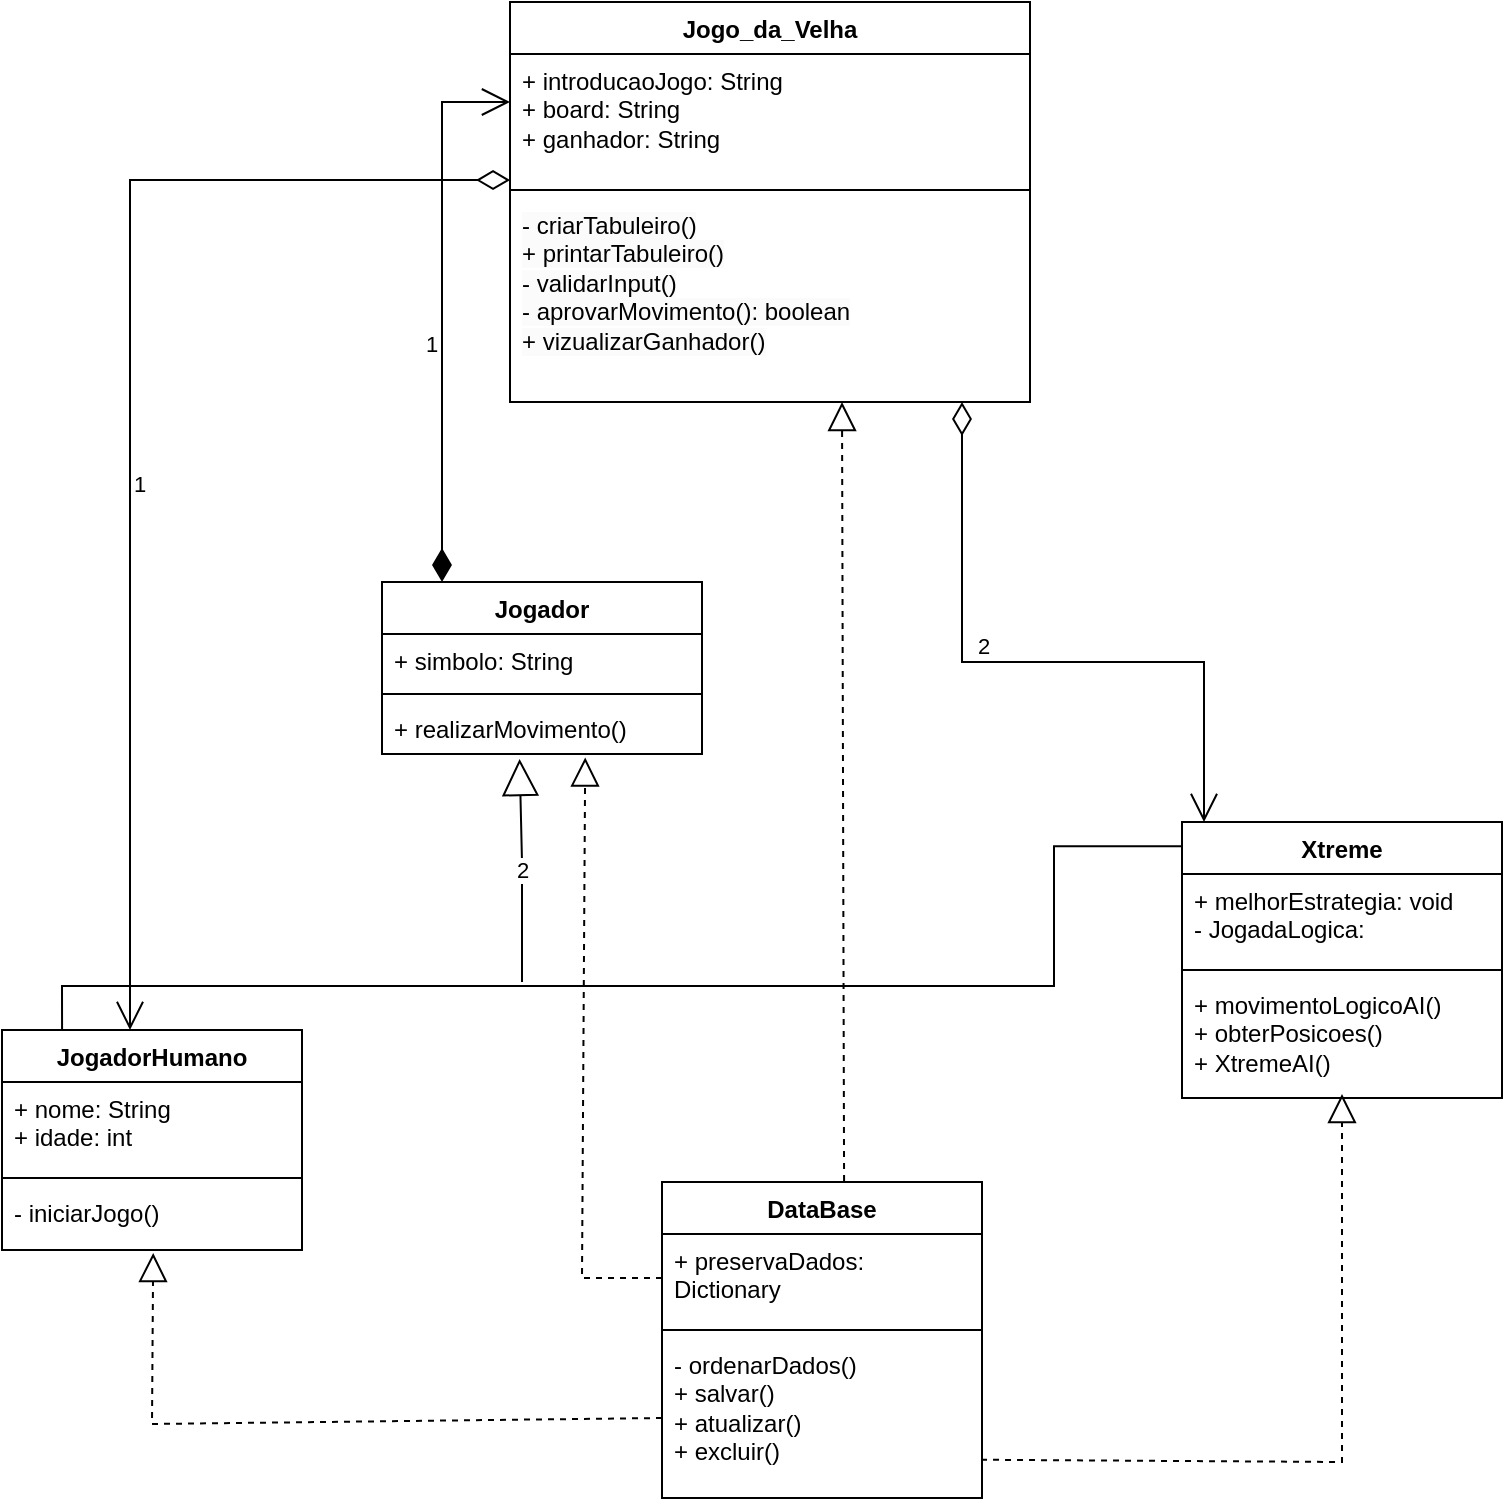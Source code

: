 <mxfile version="22.0.8" type="github">
  <diagram id="C5RBs43oDa-KdzZeNtuy" name="Page-1">
    <mxGraphModel dx="824" dy="438" grid="1" gridSize="10" guides="1" tooltips="1" connect="1" arrows="1" fold="1" page="1" pageScale="1" pageWidth="827" pageHeight="1169" math="0" shadow="0">
      <root>
        <mxCell id="WIyWlLk6GJQsqaUBKTNV-0" />
        <mxCell id="WIyWlLk6GJQsqaUBKTNV-1" parent="WIyWlLk6GJQsqaUBKTNV-0" />
        <mxCell id="xp1IItS3Fl5OiVRxLF02-6" value="JogadorHumano" style="swimlane;fontStyle=1;align=center;verticalAlign=top;childLayout=stackLayout;horizontal=1;startSize=26;horizontalStack=0;resizeParent=1;resizeParentMax=0;resizeLast=0;collapsible=1;marginBottom=0;whiteSpace=wrap;html=1;" parent="WIyWlLk6GJQsqaUBKTNV-1" vertex="1">
          <mxGeometry x="30" y="574" width="150" height="110" as="geometry">
            <mxRectangle x="40" y="220" width="160" height="30" as="alternateBounds" />
          </mxGeometry>
        </mxCell>
        <mxCell id="xp1IItS3Fl5OiVRxLF02-7" value="+ nome: String&lt;br&gt;+ idade: int" style="text;strokeColor=none;fillColor=none;align=left;verticalAlign=top;spacingLeft=4;spacingRight=4;overflow=hidden;rotatable=0;points=[[0,0.5],[1,0.5]];portConstraint=eastwest;whiteSpace=wrap;html=1;" parent="xp1IItS3Fl5OiVRxLF02-6" vertex="1">
          <mxGeometry y="26" width="150" height="44" as="geometry" />
        </mxCell>
        <mxCell id="pOmfXv9Te24kAN78FUxh-3" value="" style="line;strokeWidth=1;fillColor=none;align=left;verticalAlign=middle;spacingTop=-1;spacingLeft=3;spacingRight=3;rotatable=0;labelPosition=right;points=[];portConstraint=eastwest;strokeColor=inherit;" parent="xp1IItS3Fl5OiVRxLF02-6" vertex="1">
          <mxGeometry y="70" width="150" height="8" as="geometry" />
        </mxCell>
        <mxCell id="xp1IItS3Fl5OiVRxLF02-9" value="- iniciarJogo()" style="text;strokeColor=none;fillColor=none;align=left;verticalAlign=top;spacingLeft=4;spacingRight=4;overflow=hidden;rotatable=0;points=[[0,0.5],[1,0.5]];portConstraint=eastwest;whiteSpace=wrap;html=1;" parent="xp1IItS3Fl5OiVRxLF02-6" vertex="1">
          <mxGeometry y="78" width="150" height="32" as="geometry" />
        </mxCell>
        <mxCell id="sRjCVBPb3T5dQX43nlEq-4" value="Jogo_da_Velha" style="swimlane;fontStyle=1;align=center;verticalAlign=top;childLayout=stackLayout;horizontal=1;startSize=26;horizontalStack=0;resizeParent=1;resizeParentMax=0;resizeLast=0;collapsible=1;marginBottom=0;whiteSpace=wrap;html=1;" parent="WIyWlLk6GJQsqaUBKTNV-1" vertex="1">
          <mxGeometry x="284" y="60" width="260" height="200" as="geometry">
            <mxRectangle x="284" y="90" width="130" height="30" as="alternateBounds" />
          </mxGeometry>
        </mxCell>
        <mxCell id="Vnfe225P1apWCNoxONZB-0" value="+ introducaoJogo: String&lt;br&gt;+ board: String&lt;br&gt;+ ganhador: String" style="text;strokeColor=none;fillColor=none;align=left;verticalAlign=top;spacingLeft=4;spacingRight=4;overflow=hidden;rotatable=0;points=[[0,0.5],[1,0.5]];portConstraint=eastwest;whiteSpace=wrap;html=1;" parent="sRjCVBPb3T5dQX43nlEq-4" vertex="1">
          <mxGeometry y="26" width="260" height="64" as="geometry" />
        </mxCell>
        <mxCell id="sRjCVBPb3T5dQX43nlEq-6" value="" style="line;strokeWidth=1;fillColor=none;align=left;verticalAlign=middle;spacingTop=-1;spacingLeft=3;spacingRight=3;rotatable=0;labelPosition=right;points=[];portConstraint=eastwest;strokeColor=inherit;" parent="sRjCVBPb3T5dQX43nlEq-4" vertex="1">
          <mxGeometry y="90" width="260" height="8" as="geometry" />
        </mxCell>
        <mxCell id="sRjCVBPb3T5dQX43nlEq-7" value="&lt;span style=&quot;color: rgb(0, 0, 0); font-family: Helvetica; font-size: 12px; font-style: normal; font-variant-ligatures: normal; font-variant-caps: normal; font-weight: 400; letter-spacing: normal; orphans: 2; text-align: left; text-indent: 0px; text-transform: none; widows: 2; word-spacing: 0px; -webkit-text-stroke-width: 0px; background-color: rgb(251, 251, 251); text-decoration-thickness: initial; text-decoration-style: initial; text-decoration-color: initial; float: none; display: inline !important;&quot;&gt;- criarTabuleiro()&lt;/span&gt;&lt;br style=&quot;border-color: var(--border-color); color: rgb(0, 0, 0); font-family: Helvetica; font-size: 12px; font-style: normal; font-variant-ligatures: normal; font-variant-caps: normal; font-weight: 400; letter-spacing: normal; orphans: 2; text-align: left; text-indent: 0px; text-transform: none; widows: 2; word-spacing: 0px; -webkit-text-stroke-width: 0px; background-color: rgb(251, 251, 251); text-decoration-thickness: initial; text-decoration-style: initial; text-decoration-color: initial;&quot;&gt;&lt;span style=&quot;color: rgb(0, 0, 0); font-family: Helvetica; font-size: 12px; font-style: normal; font-variant-ligatures: normal; font-variant-caps: normal; font-weight: 400; letter-spacing: normal; orphans: 2; text-align: left; text-indent: 0px; text-transform: none; widows: 2; word-spacing: 0px; -webkit-text-stroke-width: 0px; background-color: rgb(251, 251, 251); text-decoration-thickness: initial; text-decoration-style: initial; text-decoration-color: initial; float: none; display: inline !important;&quot;&gt;+ printarTabuleiro()&lt;br&gt;- validarInput()&lt;br&gt;- aprovarMovimento(): boolean&lt;br&gt;+ vizualizarGanhador()&lt;br&gt;&lt;/span&gt;" style="text;strokeColor=none;fillColor=none;align=left;verticalAlign=top;spacingLeft=4;spacingRight=4;overflow=hidden;rotatable=0;points=[[0,0.5],[1,0.5]];portConstraint=eastwest;whiteSpace=wrap;html=1;" parent="sRjCVBPb3T5dQX43nlEq-4" vertex="1">
          <mxGeometry y="98" width="260" height="102" as="geometry" />
        </mxCell>
        <mxCell id="sRjCVBPb3T5dQX43nlEq-8" value="DataBase" style="swimlane;fontStyle=1;align=center;verticalAlign=top;childLayout=stackLayout;horizontal=1;startSize=26;horizontalStack=0;resizeParent=1;resizeParentMax=0;resizeLast=0;collapsible=1;marginBottom=0;whiteSpace=wrap;html=1;" parent="WIyWlLk6GJQsqaUBKTNV-1" vertex="1">
          <mxGeometry x="360" y="650" width="160" height="158" as="geometry">
            <mxRectangle x="170" y="430" width="100" height="30" as="alternateBounds" />
          </mxGeometry>
        </mxCell>
        <mxCell id="sRjCVBPb3T5dQX43nlEq-9" value="+ preservaDados: Dictionary" style="text;strokeColor=none;fillColor=none;align=left;verticalAlign=top;spacingLeft=4;spacingRight=4;overflow=hidden;rotatable=0;points=[[0,0.5],[1,0.5]];portConstraint=eastwest;whiteSpace=wrap;html=1;" parent="sRjCVBPb3T5dQX43nlEq-8" vertex="1">
          <mxGeometry y="26" width="160" height="44" as="geometry" />
        </mxCell>
        <mxCell id="sRjCVBPb3T5dQX43nlEq-10" value="" style="line;strokeWidth=1;fillColor=none;align=left;verticalAlign=middle;spacingTop=-1;spacingLeft=3;spacingRight=3;rotatable=0;labelPosition=right;points=[];portConstraint=eastwest;strokeColor=inherit;" parent="sRjCVBPb3T5dQX43nlEq-8" vertex="1">
          <mxGeometry y="70" width="160" height="8" as="geometry" />
        </mxCell>
        <mxCell id="sRjCVBPb3T5dQX43nlEq-11" value="- ordenarDados()&lt;br&gt;+ salvar()&lt;br&gt;+ atualizar()&lt;br&gt;+ excluir()" style="text;strokeColor=none;fillColor=none;align=left;verticalAlign=top;spacingLeft=4;spacingRight=4;overflow=hidden;rotatable=0;points=[[0,0.5],[1,0.5]];portConstraint=eastwest;whiteSpace=wrap;html=1;" parent="sRjCVBPb3T5dQX43nlEq-8" vertex="1">
          <mxGeometry y="78" width="160" height="80" as="geometry" />
        </mxCell>
        <mxCell id="sRjCVBPb3T5dQX43nlEq-13" value="" style="endArrow=block;dashed=1;endFill=0;endSize=12;html=1;rounded=0;exitX=0.569;exitY=-0.003;exitDx=0;exitDy=0;exitPerimeter=0;" parent="WIyWlLk6GJQsqaUBKTNV-1" source="sRjCVBPb3T5dQX43nlEq-8" edge="1">
          <mxGeometry width="160" relative="1" as="geometry">
            <mxPoint x="540" y="650" as="sourcePoint" />
            <mxPoint x="450" y="260" as="targetPoint" />
            <Array as="points">
              <mxPoint x="450" y="260" />
            </Array>
          </mxGeometry>
        </mxCell>
        <mxCell id="sRjCVBPb3T5dQX43nlEq-14" value="" style="endArrow=block;dashed=1;endFill=0;endSize=12;html=1;rounded=0;entryX=0.504;entryY=1.047;entryDx=0;entryDy=0;entryPerimeter=0;exitX=0;exitY=0.5;exitDx=0;exitDy=0;" parent="WIyWlLk6GJQsqaUBKTNV-1" source="sRjCVBPb3T5dQX43nlEq-11" target="xp1IItS3Fl5OiVRxLF02-9" edge="1">
          <mxGeometry width="160" relative="1" as="geometry">
            <mxPoint x="270" y="771" as="sourcePoint" />
            <mxPoint x="105" y="585" as="targetPoint" />
            <Array as="points">
              <mxPoint x="105" y="771" />
            </Array>
          </mxGeometry>
        </mxCell>
        <mxCell id="sRjCVBPb3T5dQX43nlEq-16" value="Xtreme" style="swimlane;fontStyle=1;align=center;verticalAlign=top;childLayout=stackLayout;horizontal=1;startSize=26;horizontalStack=0;resizeParent=1;resizeParentMax=0;resizeLast=0;collapsible=1;marginBottom=0;whiteSpace=wrap;html=1;" parent="WIyWlLk6GJQsqaUBKTNV-1" vertex="1">
          <mxGeometry x="620" y="470" width="160" height="138" as="geometry">
            <mxRectangle x="620" y="320" width="80" height="30" as="alternateBounds" />
          </mxGeometry>
        </mxCell>
        <mxCell id="sRjCVBPb3T5dQX43nlEq-17" value="+ melhorEstrategia: void&lt;br&gt;- JogadaLogica:&amp;nbsp;" style="text;strokeColor=none;fillColor=none;align=left;verticalAlign=top;spacingLeft=4;spacingRight=4;overflow=hidden;rotatable=0;points=[[0,0.5],[1,0.5]];portConstraint=eastwest;whiteSpace=wrap;html=1;" parent="sRjCVBPb3T5dQX43nlEq-16" vertex="1">
          <mxGeometry y="26" width="160" height="44" as="geometry" />
        </mxCell>
        <mxCell id="sRjCVBPb3T5dQX43nlEq-18" value="" style="line;strokeWidth=1;fillColor=none;align=left;verticalAlign=middle;spacingTop=-1;spacingLeft=3;spacingRight=3;rotatable=0;labelPosition=right;points=[];portConstraint=eastwest;strokeColor=inherit;" parent="sRjCVBPb3T5dQX43nlEq-16" vertex="1">
          <mxGeometry y="70" width="160" height="8" as="geometry" />
        </mxCell>
        <mxCell id="sRjCVBPb3T5dQX43nlEq-19" value="+ movimentoLogicoAI()&lt;br&gt;+ obterPosicoes()&lt;br&gt;+ XtremeAI()" style="text;strokeColor=none;fillColor=none;align=left;verticalAlign=top;spacingLeft=4;spacingRight=4;overflow=hidden;rotatable=0;points=[[0,0.5],[1,0.5]];portConstraint=eastwest;whiteSpace=wrap;html=1;" parent="sRjCVBPb3T5dQX43nlEq-16" vertex="1">
          <mxGeometry y="78" width="160" height="60" as="geometry" />
        </mxCell>
        <mxCell id="sRjCVBPb3T5dQX43nlEq-21" value="2" style="endArrow=open;html=1;endSize=12;startArrow=diamondThin;startSize=14;startFill=0;edgeStyle=orthogonalEdgeStyle;align=left;verticalAlign=bottom;rounded=0;" parent="WIyWlLk6GJQsqaUBKTNV-1" source="sRjCVBPb3T5dQX43nlEq-7" edge="1">
          <mxGeometry x="-0.179" y="-1" relative="1" as="geometry">
            <mxPoint x="510.02" y="266.958" as="sourcePoint" />
            <mxPoint x="631" y="470" as="targetPoint" />
            <Array as="points">
              <mxPoint x="510" y="390" />
              <mxPoint x="631" y="390" />
            </Array>
            <mxPoint as="offset" />
          </mxGeometry>
        </mxCell>
        <mxCell id="sRjCVBPb3T5dQX43nlEq-22" value="" style="endArrow=block;dashed=1;endFill=0;endSize=12;html=1;rounded=0;entryX=0.5;entryY=0.967;entryDx=0;entryDy=0;entryPerimeter=0;exitX=0.997;exitY=0.761;exitDx=0;exitDy=0;exitPerimeter=0;" parent="WIyWlLk6GJQsqaUBKTNV-1" source="sRjCVBPb3T5dQX43nlEq-11" target="sRjCVBPb3T5dQX43nlEq-19" edge="1">
          <mxGeometry width="160" relative="1" as="geometry">
            <mxPoint x="430" y="788" as="sourcePoint" />
            <mxPoint x="640" y="720" as="targetPoint" />
            <Array as="points">
              <mxPoint x="700" y="790" />
            </Array>
          </mxGeometry>
        </mxCell>
        <mxCell id="kSqiffKiFfuQ-1eU-ID3-0" value="Jogador" style="swimlane;fontStyle=1;align=center;verticalAlign=top;childLayout=stackLayout;horizontal=1;startSize=26;horizontalStack=0;resizeParent=1;resizeParentMax=0;resizeLast=0;collapsible=1;marginBottom=0;whiteSpace=wrap;html=1;" parent="WIyWlLk6GJQsqaUBKTNV-1" vertex="1">
          <mxGeometry x="220" y="350" width="160" height="86" as="geometry" />
        </mxCell>
        <mxCell id="kSqiffKiFfuQ-1eU-ID3-1" value="+ simbolo: String" style="text;strokeColor=none;fillColor=none;align=left;verticalAlign=top;spacingLeft=4;spacingRight=4;overflow=hidden;rotatable=0;points=[[0,0.5],[1,0.5]];portConstraint=eastwest;whiteSpace=wrap;html=1;" parent="kSqiffKiFfuQ-1eU-ID3-0" vertex="1">
          <mxGeometry y="26" width="160" height="26" as="geometry" />
        </mxCell>
        <mxCell id="kSqiffKiFfuQ-1eU-ID3-2" value="" style="line;strokeWidth=1;fillColor=none;align=left;verticalAlign=middle;spacingTop=-1;spacingLeft=3;spacingRight=3;rotatable=0;labelPosition=right;points=[];portConstraint=eastwest;strokeColor=inherit;" parent="kSqiffKiFfuQ-1eU-ID3-0" vertex="1">
          <mxGeometry y="52" width="160" height="8" as="geometry" />
        </mxCell>
        <mxCell id="kSqiffKiFfuQ-1eU-ID3-3" value="+ realizarMovimento()" style="text;strokeColor=none;fillColor=none;align=left;verticalAlign=top;spacingLeft=4;spacingRight=4;overflow=hidden;rotatable=0;points=[[0,0.5],[1,0.5]];portConstraint=eastwest;whiteSpace=wrap;html=1;" parent="kSqiffKiFfuQ-1eU-ID3-0" vertex="1">
          <mxGeometry y="60" width="160" height="26" as="geometry" />
        </mxCell>
        <mxCell id="kSqiffKiFfuQ-1eU-ID3-6" value="" style="endArrow=block;dashed=1;endFill=0;endSize=12;html=1;rounded=0;exitX=0;exitY=0.5;exitDx=0;exitDy=0;entryX=0.635;entryY=1.067;entryDx=0;entryDy=0;entryPerimeter=0;" parent="WIyWlLk6GJQsqaUBKTNV-1" source="sRjCVBPb3T5dQX43nlEq-9" target="kSqiffKiFfuQ-1eU-ID3-3" edge="1">
          <mxGeometry width="160" relative="1" as="geometry">
            <mxPoint x="330" y="640" as="sourcePoint" />
            <mxPoint x="310" y="440" as="targetPoint" />
            <Array as="points">
              <mxPoint x="320" y="698" />
            </Array>
          </mxGeometry>
        </mxCell>
        <mxCell id="kSqiffKiFfuQ-1eU-ID3-7" value="2" style="endArrow=block;endSize=16;endFill=0;html=1;rounded=0;entryX=0.43;entryY=1.094;entryDx=0;entryDy=0;entryPerimeter=0;" parent="WIyWlLk6GJQsqaUBKTNV-1" target="kSqiffKiFfuQ-1eU-ID3-3" edge="1">
          <mxGeometry width="160" relative="1" as="geometry">
            <mxPoint x="290" y="550" as="sourcePoint" />
            <mxPoint x="490" y="760" as="targetPoint" />
            <Array as="points">
              <mxPoint x="290" y="490" />
            </Array>
          </mxGeometry>
        </mxCell>
        <mxCell id="kSqiffKiFfuQ-1eU-ID3-10" value="" style="endArrow=none;html=1;edgeStyle=orthogonalEdgeStyle;rounded=0;entryX=0;entryY=0.088;entryDx=0;entryDy=0;entryPerimeter=0;" parent="WIyWlLk6GJQsqaUBKTNV-1" target="sRjCVBPb3T5dQX43nlEq-16" edge="1">
          <mxGeometry relative="1" as="geometry">
            <mxPoint x="60.04" y="574" as="sourcePoint" />
            <mxPoint x="556.2" y="513.248" as="targetPoint" />
            <Array as="points">
              <mxPoint x="60" y="552" />
              <mxPoint x="556" y="552" />
              <mxPoint x="556" y="482" />
            </Array>
          </mxGeometry>
        </mxCell>
        <mxCell id="kSqiffKiFfuQ-1eU-ID3-13" value="1" style="endArrow=open;html=1;endSize=12;startArrow=diamondThin;startSize=14;startFill=1;edgeStyle=orthogonalEdgeStyle;align=left;verticalAlign=bottom;rounded=0;" parent="WIyWlLk6GJQsqaUBKTNV-1" edge="1">
          <mxGeometry x="-0.197" y="10" relative="1" as="geometry">
            <mxPoint x="250" y="350" as="sourcePoint" />
            <mxPoint x="284" y="110" as="targetPoint" />
            <Array as="points">
              <mxPoint x="250" y="330" />
              <mxPoint x="250" y="110" />
            </Array>
            <mxPoint as="offset" />
          </mxGeometry>
        </mxCell>
        <mxCell id="kSqiffKiFfuQ-1eU-ID3-14" value="1" style="endArrow=open;html=1;endSize=12;startArrow=diamondThin;startSize=14;startFill=0;edgeStyle=orthogonalEdgeStyle;align=left;verticalAlign=bottom;rounded=0;entryX=0.4;entryY=0.009;entryDx=0;entryDy=0;entryPerimeter=0;" parent="WIyWlLk6GJQsqaUBKTNV-1" edge="1">
          <mxGeometry x="0.141" relative="1" as="geometry">
            <mxPoint x="284" y="149.01" as="sourcePoint" />
            <mxPoint x="94" y="574" as="targetPoint" />
            <Array as="points">
              <mxPoint x="94" y="149.01" />
            </Array>
            <mxPoint as="offset" />
          </mxGeometry>
        </mxCell>
      </root>
    </mxGraphModel>
  </diagram>
</mxfile>
